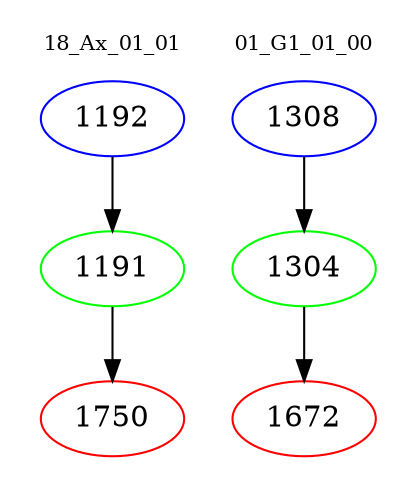 digraph{
subgraph cluster_0 {
color = white
label = "18_Ax_01_01";
fontsize=10;
T0_1192 [label="1192", color="blue"]
T0_1192 -> T0_1191 [color="black"]
T0_1191 [label="1191", color="green"]
T0_1191 -> T0_1750 [color="black"]
T0_1750 [label="1750", color="red"]
}
subgraph cluster_1 {
color = white
label = "01_G1_01_00";
fontsize=10;
T1_1308 [label="1308", color="blue"]
T1_1308 -> T1_1304 [color="black"]
T1_1304 [label="1304", color="green"]
T1_1304 -> T1_1672 [color="black"]
T1_1672 [label="1672", color="red"]
}
}
